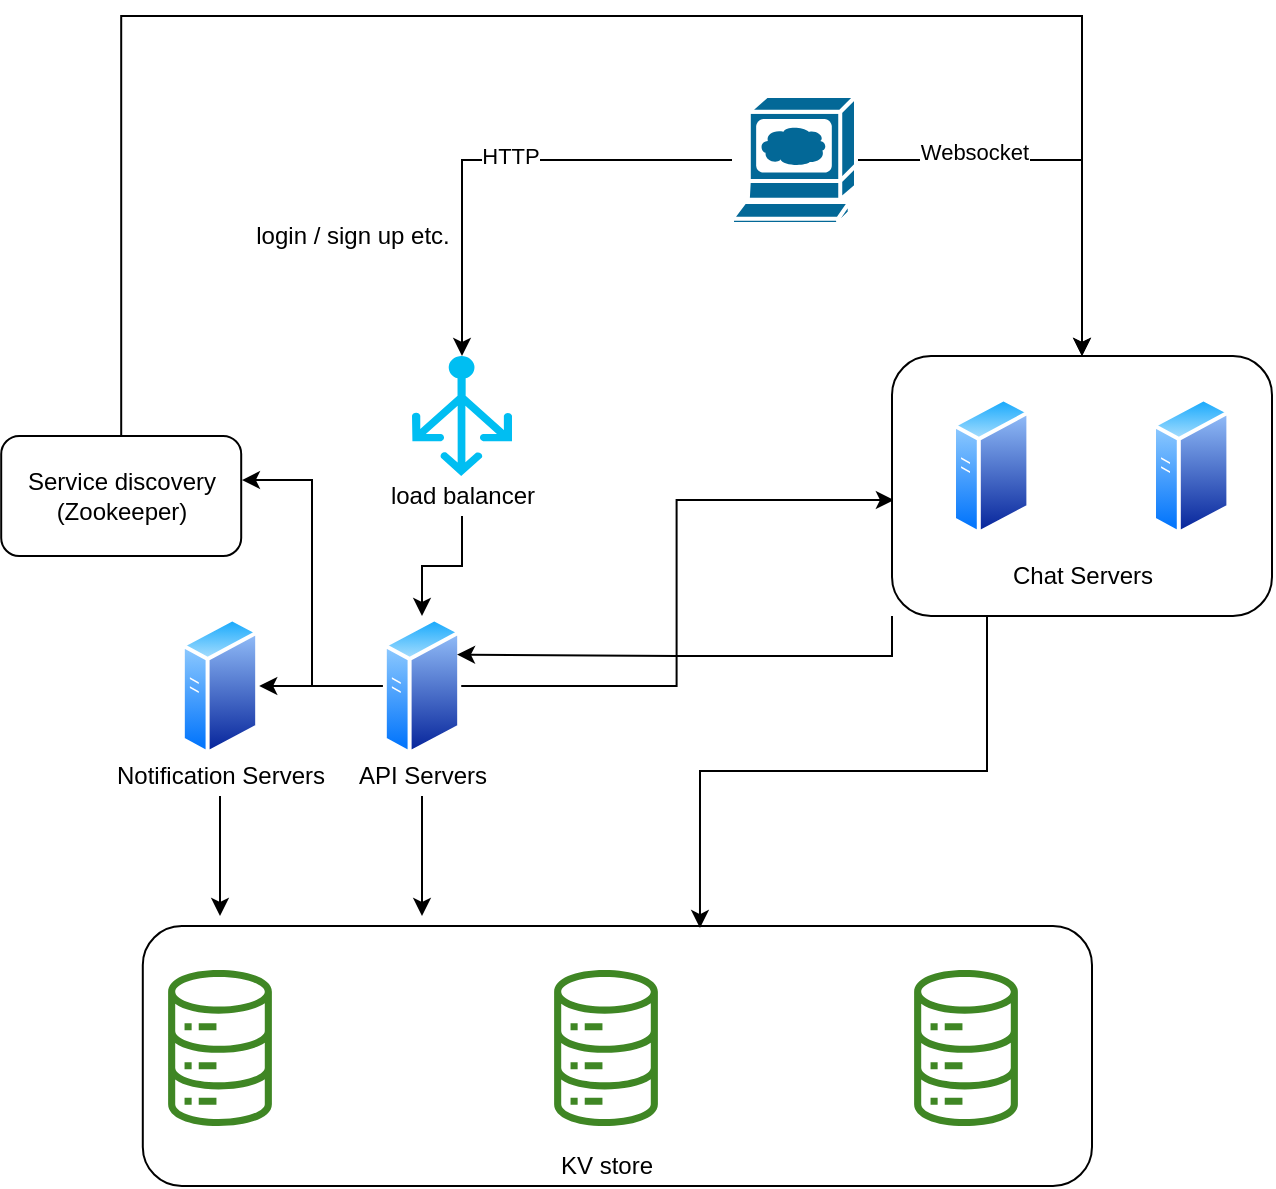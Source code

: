 <mxfile version="17.4.4" type="github">
  <diagram id="Kc_5fzsNJj1rrljEpmhN" name="Page-1">
    <mxGraphModel dx="2316" dy="1129" grid="1" gridSize="10" guides="1" tooltips="1" connect="1" arrows="1" fold="1" page="1" pageScale="1" pageWidth="850" pageHeight="1100" math="0" shadow="0">
      <root>
        <mxCell id="0" />
        <mxCell id="1" parent="0" />
        <mxCell id="qmVG4XL9D6MHdwjUhQzo-19" value="" style="rounded=1;whiteSpace=wrap;html=1;" vertex="1" parent="1">
          <mxGeometry x="35.4" y="485" width="474.6" height="130" as="geometry" />
        </mxCell>
        <mxCell id="qmVG4XL9D6MHdwjUhQzo-8" style="edgeStyle=orthogonalEdgeStyle;rounded=0;orthogonalLoop=1;jettySize=auto;html=1;entryX=0.5;entryY=0;entryDx=0;entryDy=0;entryPerimeter=0;" edge="1" parent="1" source="qmVG4XL9D6MHdwjUhQzo-1" target="qmVG4XL9D6MHdwjUhQzo-2">
          <mxGeometry relative="1" as="geometry" />
        </mxCell>
        <mxCell id="qmVG4XL9D6MHdwjUhQzo-30" value="HTTP" style="edgeLabel;html=1;align=center;verticalAlign=middle;resizable=0;points=[];" vertex="1" connectable="0" parent="qmVG4XL9D6MHdwjUhQzo-8">
          <mxGeometry x="-0.047" y="-2" relative="1" as="geometry">
            <mxPoint as="offset" />
          </mxGeometry>
        </mxCell>
        <mxCell id="qmVG4XL9D6MHdwjUhQzo-25" style="edgeStyle=orthogonalEdgeStyle;rounded=0;orthogonalLoop=1;jettySize=auto;html=1;entryX=0.5;entryY=0;entryDx=0;entryDy=0;" edge="1" parent="1" source="qmVG4XL9D6MHdwjUhQzo-1" target="qmVG4XL9D6MHdwjUhQzo-13">
          <mxGeometry relative="1" as="geometry" />
        </mxCell>
        <mxCell id="qmVG4XL9D6MHdwjUhQzo-31" value="Websocket" style="edgeLabel;html=1;align=center;verticalAlign=middle;resizable=0;points=[];" vertex="1" connectable="0" parent="qmVG4XL9D6MHdwjUhQzo-25">
          <mxGeometry x="-0.441" y="4" relative="1" as="geometry">
            <mxPoint as="offset" />
          </mxGeometry>
        </mxCell>
        <mxCell id="qmVG4XL9D6MHdwjUhQzo-1" value="" style="shape=mxgraph.cisco.computers_and_peripherals.web_browser;html=1;pointerEvents=1;dashed=0;fillColor=#036897;strokeColor=#ffffff;strokeWidth=2;verticalLabelPosition=bottom;verticalAlign=top;align=center;outlineConnect=0;" vertex="1" parent="1">
          <mxGeometry x="330" y="70" width="62" height="64" as="geometry" />
        </mxCell>
        <mxCell id="qmVG4XL9D6MHdwjUhQzo-2" value="" style="verticalLabelPosition=bottom;html=1;verticalAlign=top;align=center;strokeColor=none;fillColor=#00BEF2;shape=mxgraph.azure.load_balancer_generic;pointerEvents=1;" vertex="1" parent="1">
          <mxGeometry x="170" y="200" width="50" height="60" as="geometry" />
        </mxCell>
        <mxCell id="qmVG4XL9D6MHdwjUhQzo-3" value="" style="aspect=fixed;perimeter=ellipsePerimeter;html=1;align=center;shadow=0;dashed=0;spacingTop=3;image;image=img/lib/active_directory/generic_server.svg;" vertex="1" parent="1">
          <mxGeometry x="54.4" y="330" width="39.2" height="70" as="geometry" />
        </mxCell>
        <mxCell id="qmVG4XL9D6MHdwjUhQzo-5" value="" style="sketch=0;outlineConnect=0;fontColor=#232F3E;gradientColor=none;fillColor=#3F8624;strokeColor=none;dashed=0;verticalLabelPosition=bottom;verticalAlign=top;align=center;html=1;fontSize=12;fontStyle=0;aspect=fixed;pointerEvents=1;shape=mxgraph.aws4.iot_analytics_data_store;" vertex="1" parent="1">
          <mxGeometry x="47" y="507" width="54" height="78" as="geometry" />
        </mxCell>
        <mxCell id="qmVG4XL9D6MHdwjUhQzo-10" style="edgeStyle=orthogonalEdgeStyle;rounded=0;orthogonalLoop=1;jettySize=auto;html=1;entryX=1;entryY=0.5;entryDx=0;entryDy=0;" edge="1" parent="1" source="qmVG4XL9D6MHdwjUhQzo-6" target="qmVG4XL9D6MHdwjUhQzo-3">
          <mxGeometry relative="1" as="geometry" />
        </mxCell>
        <mxCell id="qmVG4XL9D6MHdwjUhQzo-27" style="edgeStyle=orthogonalEdgeStyle;rounded=0;orthogonalLoop=1;jettySize=auto;html=1;entryX=0.005;entryY=0.554;entryDx=0;entryDy=0;entryPerimeter=0;" edge="1" parent="1" source="qmVG4XL9D6MHdwjUhQzo-6" target="qmVG4XL9D6MHdwjUhQzo-13">
          <mxGeometry relative="1" as="geometry" />
        </mxCell>
        <mxCell id="qmVG4XL9D6MHdwjUhQzo-34" style="edgeStyle=orthogonalEdgeStyle;rounded=0;orthogonalLoop=1;jettySize=auto;html=1;entryX=1.003;entryY=0.367;entryDx=0;entryDy=0;entryPerimeter=0;" edge="1" parent="1" source="qmVG4XL9D6MHdwjUhQzo-6" target="qmVG4XL9D6MHdwjUhQzo-33">
          <mxGeometry relative="1" as="geometry" />
        </mxCell>
        <mxCell id="qmVG4XL9D6MHdwjUhQzo-6" value="" style="aspect=fixed;perimeter=ellipsePerimeter;html=1;align=center;shadow=0;dashed=0;spacingTop=3;image;image=img/lib/active_directory/generic_server.svg;" vertex="1" parent="1">
          <mxGeometry x="155.4" y="330" width="39.2" height="70" as="geometry" />
        </mxCell>
        <mxCell id="qmVG4XL9D6MHdwjUhQzo-26" style="edgeStyle=orthogonalEdgeStyle;rounded=0;orthogonalLoop=1;jettySize=auto;html=1;exitX=0.25;exitY=1;exitDx=0;exitDy=0;entryX=0.587;entryY=0.008;entryDx=0;entryDy=0;entryPerimeter=0;" edge="1" parent="1" source="qmVG4XL9D6MHdwjUhQzo-13" target="qmVG4XL9D6MHdwjUhQzo-19">
          <mxGeometry relative="1" as="geometry" />
        </mxCell>
        <mxCell id="qmVG4XL9D6MHdwjUhQzo-29" style="edgeStyle=orthogonalEdgeStyle;rounded=0;orthogonalLoop=1;jettySize=auto;html=1;exitX=0;exitY=1;exitDx=0;exitDy=0;entryX=1;entryY=0.25;entryDx=0;entryDy=0;" edge="1" parent="1" source="qmVG4XL9D6MHdwjUhQzo-13" target="qmVG4XL9D6MHdwjUhQzo-6">
          <mxGeometry relative="1" as="geometry" />
        </mxCell>
        <mxCell id="qmVG4XL9D6MHdwjUhQzo-13" value="" style="rounded=1;whiteSpace=wrap;html=1;" vertex="1" parent="1">
          <mxGeometry x="410" y="200" width="190" height="130" as="geometry" />
        </mxCell>
        <mxCell id="qmVG4XL9D6MHdwjUhQzo-7" value="" style="aspect=fixed;perimeter=ellipsePerimeter;html=1;align=center;shadow=0;dashed=0;spacingTop=3;image;image=img/lib/active_directory/generic_server.svg;" vertex="1" parent="1">
          <mxGeometry x="440" y="220" width="39.2" height="70" as="geometry" />
        </mxCell>
        <mxCell id="qmVG4XL9D6MHdwjUhQzo-4" value="" style="aspect=fixed;perimeter=ellipsePerimeter;html=1;align=center;shadow=0;dashed=0;spacingTop=3;image;image=img/lib/active_directory/generic_server.svg;" vertex="1" parent="1">
          <mxGeometry x="540" y="220" width="39.2" height="70" as="geometry" />
        </mxCell>
        <mxCell id="qmVG4XL9D6MHdwjUhQzo-24" style="edgeStyle=orthogonalEdgeStyle;rounded=0;orthogonalLoop=1;jettySize=auto;html=1;entryX=0.5;entryY=0;entryDx=0;entryDy=0;" edge="1" parent="1" source="qmVG4XL9D6MHdwjUhQzo-14" target="qmVG4XL9D6MHdwjUhQzo-6">
          <mxGeometry relative="1" as="geometry" />
        </mxCell>
        <mxCell id="qmVG4XL9D6MHdwjUhQzo-14" value="load balancer" style="text;html=1;align=center;verticalAlign=middle;resizable=0;points=[];autosize=1;strokeColor=none;fillColor=none;" vertex="1" parent="1">
          <mxGeometry x="150" y="260" width="90" height="20" as="geometry" />
        </mxCell>
        <mxCell id="qmVG4XL9D6MHdwjUhQzo-22" style="edgeStyle=orthogonalEdgeStyle;rounded=0;orthogonalLoop=1;jettySize=auto;html=1;" edge="1" parent="1" source="qmVG4XL9D6MHdwjUhQzo-15">
          <mxGeometry relative="1" as="geometry">
            <mxPoint x="175" y="480" as="targetPoint" />
          </mxGeometry>
        </mxCell>
        <mxCell id="qmVG4XL9D6MHdwjUhQzo-15" value="API Servers" style="text;html=1;align=center;verticalAlign=middle;resizable=0;points=[];autosize=1;strokeColor=none;fillColor=none;" vertex="1" parent="1">
          <mxGeometry x="135" y="400" width="80" height="20" as="geometry" />
        </mxCell>
        <mxCell id="qmVG4XL9D6MHdwjUhQzo-21" style="edgeStyle=orthogonalEdgeStyle;rounded=0;orthogonalLoop=1;jettySize=auto;html=1;" edge="1" parent="1" source="qmVG4XL9D6MHdwjUhQzo-16">
          <mxGeometry relative="1" as="geometry">
            <mxPoint x="74" y="480" as="targetPoint" />
          </mxGeometry>
        </mxCell>
        <mxCell id="qmVG4XL9D6MHdwjUhQzo-16" value="Notification Servers" style="text;html=1;align=center;verticalAlign=middle;resizable=0;points=[];autosize=1;strokeColor=none;fillColor=none;" vertex="1" parent="1">
          <mxGeometry x="14" y="400" width="120" height="20" as="geometry" />
        </mxCell>
        <mxCell id="qmVG4XL9D6MHdwjUhQzo-17" value="" style="sketch=0;outlineConnect=0;fontColor=#232F3E;gradientColor=none;fillColor=#3F8624;strokeColor=none;dashed=0;verticalLabelPosition=bottom;verticalAlign=top;align=center;html=1;fontSize=12;fontStyle=0;aspect=fixed;pointerEvents=1;shape=mxgraph.aws4.iot_analytics_data_store;" vertex="1" parent="1">
          <mxGeometry x="240" y="507" width="54" height="78" as="geometry" />
        </mxCell>
        <mxCell id="qmVG4XL9D6MHdwjUhQzo-18" value="" style="sketch=0;outlineConnect=0;fontColor=#232F3E;gradientColor=none;fillColor=#3F8624;strokeColor=none;dashed=0;verticalLabelPosition=bottom;verticalAlign=top;align=center;html=1;fontSize=12;fontStyle=0;aspect=fixed;pointerEvents=1;shape=mxgraph.aws4.iot_analytics_data_store;" vertex="1" parent="1">
          <mxGeometry x="420" y="507" width="54" height="78" as="geometry" />
        </mxCell>
        <mxCell id="qmVG4XL9D6MHdwjUhQzo-20" value="KV store" style="text;html=1;align=center;verticalAlign=middle;resizable=0;points=[];autosize=1;strokeColor=none;fillColor=none;" vertex="1" parent="1">
          <mxGeometry x="237" y="595" width="60" height="20" as="geometry" />
        </mxCell>
        <mxCell id="qmVG4XL9D6MHdwjUhQzo-23" value="Chat Servers" style="text;html=1;align=center;verticalAlign=middle;resizable=0;points=[];autosize=1;strokeColor=none;fillColor=none;" vertex="1" parent="1">
          <mxGeometry x="460" y="300" width="90" height="20" as="geometry" />
        </mxCell>
        <mxCell id="qmVG4XL9D6MHdwjUhQzo-32" value="login / sign up etc." style="text;html=1;align=center;verticalAlign=middle;resizable=0;points=[];autosize=1;strokeColor=none;fillColor=none;" vertex="1" parent="1">
          <mxGeometry x="84.6" y="130" width="110" height="20" as="geometry" />
        </mxCell>
        <mxCell id="qmVG4XL9D6MHdwjUhQzo-35" style="edgeStyle=orthogonalEdgeStyle;rounded=0;orthogonalLoop=1;jettySize=auto;html=1;entryX=0.5;entryY=0;entryDx=0;entryDy=0;" edge="1" parent="1" source="qmVG4XL9D6MHdwjUhQzo-33" target="qmVG4XL9D6MHdwjUhQzo-13">
          <mxGeometry relative="1" as="geometry">
            <Array as="points">
              <mxPoint x="25" y="30" />
              <mxPoint x="505" y="30" />
            </Array>
          </mxGeometry>
        </mxCell>
        <mxCell id="qmVG4XL9D6MHdwjUhQzo-33" value="Service discovery (Zookeeper)" style="rounded=1;whiteSpace=wrap;html=1;" vertex="1" parent="1">
          <mxGeometry x="-35.4" y="240" width="120" height="60" as="geometry" />
        </mxCell>
      </root>
    </mxGraphModel>
  </diagram>
</mxfile>
